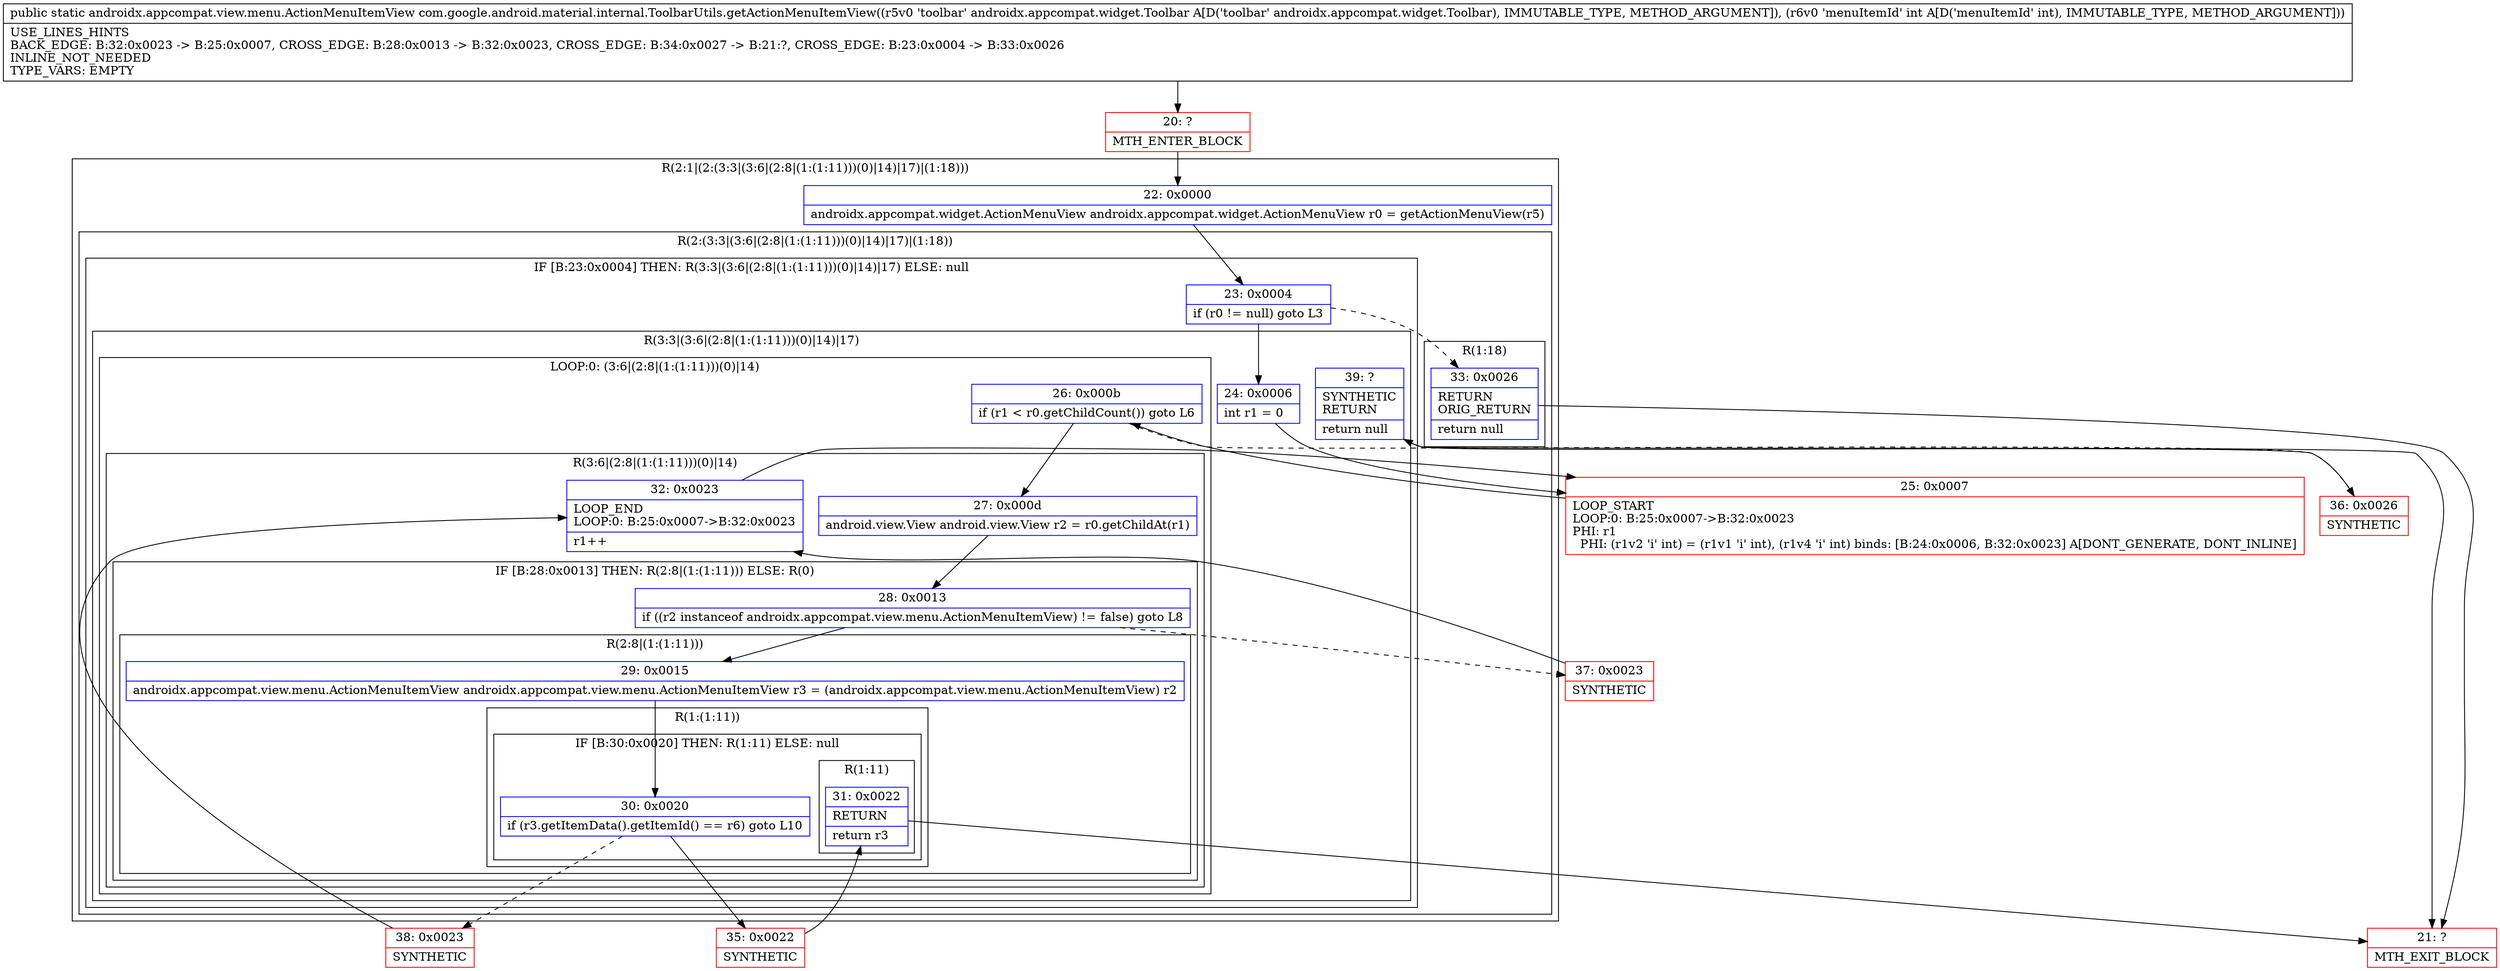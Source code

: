 digraph "CFG forcom.google.android.material.internal.ToolbarUtils.getActionMenuItemView(Landroidx\/appcompat\/widget\/Toolbar;I)Landroidx\/appcompat\/view\/menu\/ActionMenuItemView;" {
subgraph cluster_Region_2020548156 {
label = "R(2:1|(2:(3:3|(3:6|(2:8|(1:(1:11)))(0)|14)|17)|(1:18)))";
node [shape=record,color=blue];
Node_22 [shape=record,label="{22\:\ 0x0000|androidx.appcompat.widget.ActionMenuView androidx.appcompat.widget.ActionMenuView r0 = getActionMenuView(r5)\l}"];
subgraph cluster_Region_1362424234 {
label = "R(2:(3:3|(3:6|(2:8|(1:(1:11)))(0)|14)|17)|(1:18))";
node [shape=record,color=blue];
subgraph cluster_IfRegion_1174046080 {
label = "IF [B:23:0x0004] THEN: R(3:3|(3:6|(2:8|(1:(1:11)))(0)|14)|17) ELSE: null";
node [shape=record,color=blue];
Node_23 [shape=record,label="{23\:\ 0x0004|if (r0 != null) goto L3\l}"];
subgraph cluster_Region_1433302308 {
label = "R(3:3|(3:6|(2:8|(1:(1:11)))(0)|14)|17)";
node [shape=record,color=blue];
Node_24 [shape=record,label="{24\:\ 0x0006|int r1 = 0\l}"];
subgraph cluster_LoopRegion_511227925 {
label = "LOOP:0: (3:6|(2:8|(1:(1:11)))(0)|14)";
node [shape=record,color=blue];
Node_26 [shape=record,label="{26\:\ 0x000b|if (r1 \< r0.getChildCount()) goto L6\l}"];
subgraph cluster_Region_1441800024 {
label = "R(3:6|(2:8|(1:(1:11)))(0)|14)";
node [shape=record,color=blue];
Node_27 [shape=record,label="{27\:\ 0x000d|android.view.View android.view.View r2 = r0.getChildAt(r1)\l}"];
subgraph cluster_IfRegion_1151937676 {
label = "IF [B:28:0x0013] THEN: R(2:8|(1:(1:11))) ELSE: R(0)";
node [shape=record,color=blue];
Node_28 [shape=record,label="{28\:\ 0x0013|if ((r2 instanceof androidx.appcompat.view.menu.ActionMenuItemView) != false) goto L8\l}"];
subgraph cluster_Region_533367836 {
label = "R(2:8|(1:(1:11)))";
node [shape=record,color=blue];
Node_29 [shape=record,label="{29\:\ 0x0015|androidx.appcompat.view.menu.ActionMenuItemView androidx.appcompat.view.menu.ActionMenuItemView r3 = (androidx.appcompat.view.menu.ActionMenuItemView) r2\l}"];
subgraph cluster_Region_1816630802 {
label = "R(1:(1:11))";
node [shape=record,color=blue];
subgraph cluster_IfRegion_1242909282 {
label = "IF [B:30:0x0020] THEN: R(1:11) ELSE: null";
node [shape=record,color=blue];
Node_30 [shape=record,label="{30\:\ 0x0020|if (r3.getItemData().getItemId() == r6) goto L10\l}"];
subgraph cluster_Region_1827983697 {
label = "R(1:11)";
node [shape=record,color=blue];
Node_31 [shape=record,label="{31\:\ 0x0022|RETURN\l|return r3\l}"];
}
}
}
}
subgraph cluster_Region_856771234 {
label = "R(0)";
node [shape=record,color=blue];
}
}
Node_32 [shape=record,label="{32\:\ 0x0023|LOOP_END\lLOOP:0: B:25:0x0007\-\>B:32:0x0023\l|r1++\l}"];
}
}
Node_39 [shape=record,label="{39\:\ ?|SYNTHETIC\lRETURN\l|return null\l}"];
}
}
subgraph cluster_Region_1992182150 {
label = "R(1:18)";
node [shape=record,color=blue];
Node_33 [shape=record,label="{33\:\ 0x0026|RETURN\lORIG_RETURN\l|return null\l}"];
}
}
}
Node_20 [shape=record,color=red,label="{20\:\ ?|MTH_ENTER_BLOCK\l}"];
Node_25 [shape=record,color=red,label="{25\:\ 0x0007|LOOP_START\lLOOP:0: B:25:0x0007\-\>B:32:0x0023\lPHI: r1 \l  PHI: (r1v2 'i' int) = (r1v1 'i' int), (r1v4 'i' int) binds: [B:24:0x0006, B:32:0x0023] A[DONT_GENERATE, DONT_INLINE]\l}"];
Node_35 [shape=record,color=red,label="{35\:\ 0x0022|SYNTHETIC\l}"];
Node_21 [shape=record,color=red,label="{21\:\ ?|MTH_EXIT_BLOCK\l}"];
Node_38 [shape=record,color=red,label="{38\:\ 0x0023|SYNTHETIC\l}"];
Node_37 [shape=record,color=red,label="{37\:\ 0x0023|SYNTHETIC\l}"];
Node_36 [shape=record,color=red,label="{36\:\ 0x0026|SYNTHETIC\l}"];
MethodNode[shape=record,label="{public static androidx.appcompat.view.menu.ActionMenuItemView com.google.android.material.internal.ToolbarUtils.getActionMenuItemView((r5v0 'toolbar' androidx.appcompat.widget.Toolbar A[D('toolbar' androidx.appcompat.widget.Toolbar), IMMUTABLE_TYPE, METHOD_ARGUMENT]), (r6v0 'menuItemId' int A[D('menuItemId' int), IMMUTABLE_TYPE, METHOD_ARGUMENT]))  | USE_LINES_HINTS\lBACK_EDGE: B:32:0x0023 \-\> B:25:0x0007, CROSS_EDGE: B:28:0x0013 \-\> B:32:0x0023, CROSS_EDGE: B:34:0x0027 \-\> B:21:?, CROSS_EDGE: B:23:0x0004 \-\> B:33:0x0026\lINLINE_NOT_NEEDED\lTYPE_VARS: EMPTY\l}"];
MethodNode -> Node_20;Node_22 -> Node_23;
Node_23 -> Node_24;
Node_23 -> Node_33[style=dashed];
Node_24 -> Node_25;
Node_26 -> Node_27;
Node_26 -> Node_36[style=dashed];
Node_27 -> Node_28;
Node_28 -> Node_29;
Node_28 -> Node_37[style=dashed];
Node_29 -> Node_30;
Node_30 -> Node_35;
Node_30 -> Node_38[style=dashed];
Node_31 -> Node_21;
Node_32 -> Node_25;
Node_39 -> Node_21;
Node_33 -> Node_21;
Node_20 -> Node_22;
Node_25 -> Node_26;
Node_35 -> Node_31;
Node_38 -> Node_32;
Node_37 -> Node_32;
Node_36 -> Node_39;
}

